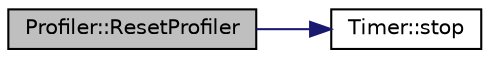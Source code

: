 digraph "Profiler::ResetProfiler"
{
  edge [fontname="Helvetica",fontsize="10",labelfontname="Helvetica",labelfontsize="10"];
  node [fontname="Helvetica",fontsize="10",shape=record];
  rankdir="LR";
  Node1 [label="Profiler::ResetProfiler",height=0.2,width=0.4,color="black", fillcolor="grey75", style="filled" fontcolor="black"];
  Node1 -> Node2 [color="midnightblue",fontsize="10",style="solid",fontname="Helvetica"];
  Node2 [label="Timer::stop",height=0.2,width=0.4,color="black", fillcolor="white", style="filled",URL="$class_timer.html#a63f0eb44b27402196590a03781515dba"];
}
